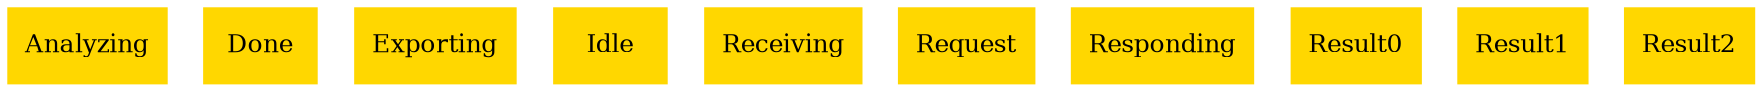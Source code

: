 digraph "graph" {
graph [fontsize=12]
node [fontsize=12]
edge [fontsize=12]
rankdir=TB;
"N0" [uuid="Analyzing", label="Analyzing", color="#ffd700", fontcolor = "#000000", shape = "box", style = "filled, solid"]
"N1" [uuid="Done", label="Done", color="#ffd700", fontcolor = "#000000", shape = "box", style = "filled, solid"]
"N2" [uuid="Exporting", label="Exporting", color="#ffd700", fontcolor = "#000000", shape = "box", style = "filled, solid"]
"N3" [uuid="Idle", label="Idle", color="#ffd700", fontcolor = "#000000", shape = "box", style = "filled, solid"]
"N4" [uuid="Receiving", label="Receiving", color="#ffd700", fontcolor = "#000000", shape = "box", style = "filled, solid"]
"N5" [uuid="Request", label="Request", color="#ffd700", fontcolor = "#000000", shape = "box", style = "filled, solid"]
"N6" [uuid="Responding", label="Responding", color="#ffd700", fontcolor = "#000000", shape = "box", style = "filled, solid"]
"N7" [uuid="Result0", label="Result0", color="#ffd700", fontcolor = "#000000", shape = "box", style = "filled, solid"]
"N8" [uuid="Result1", label="Result1", color="#ffd700", fontcolor = "#000000", shape = "box", style = "filled, solid"]
"N9" [uuid="Result2", label="Result2", color="#ffd700", fontcolor = "#000000", shape = "box", style = "filled, solid"]
}
